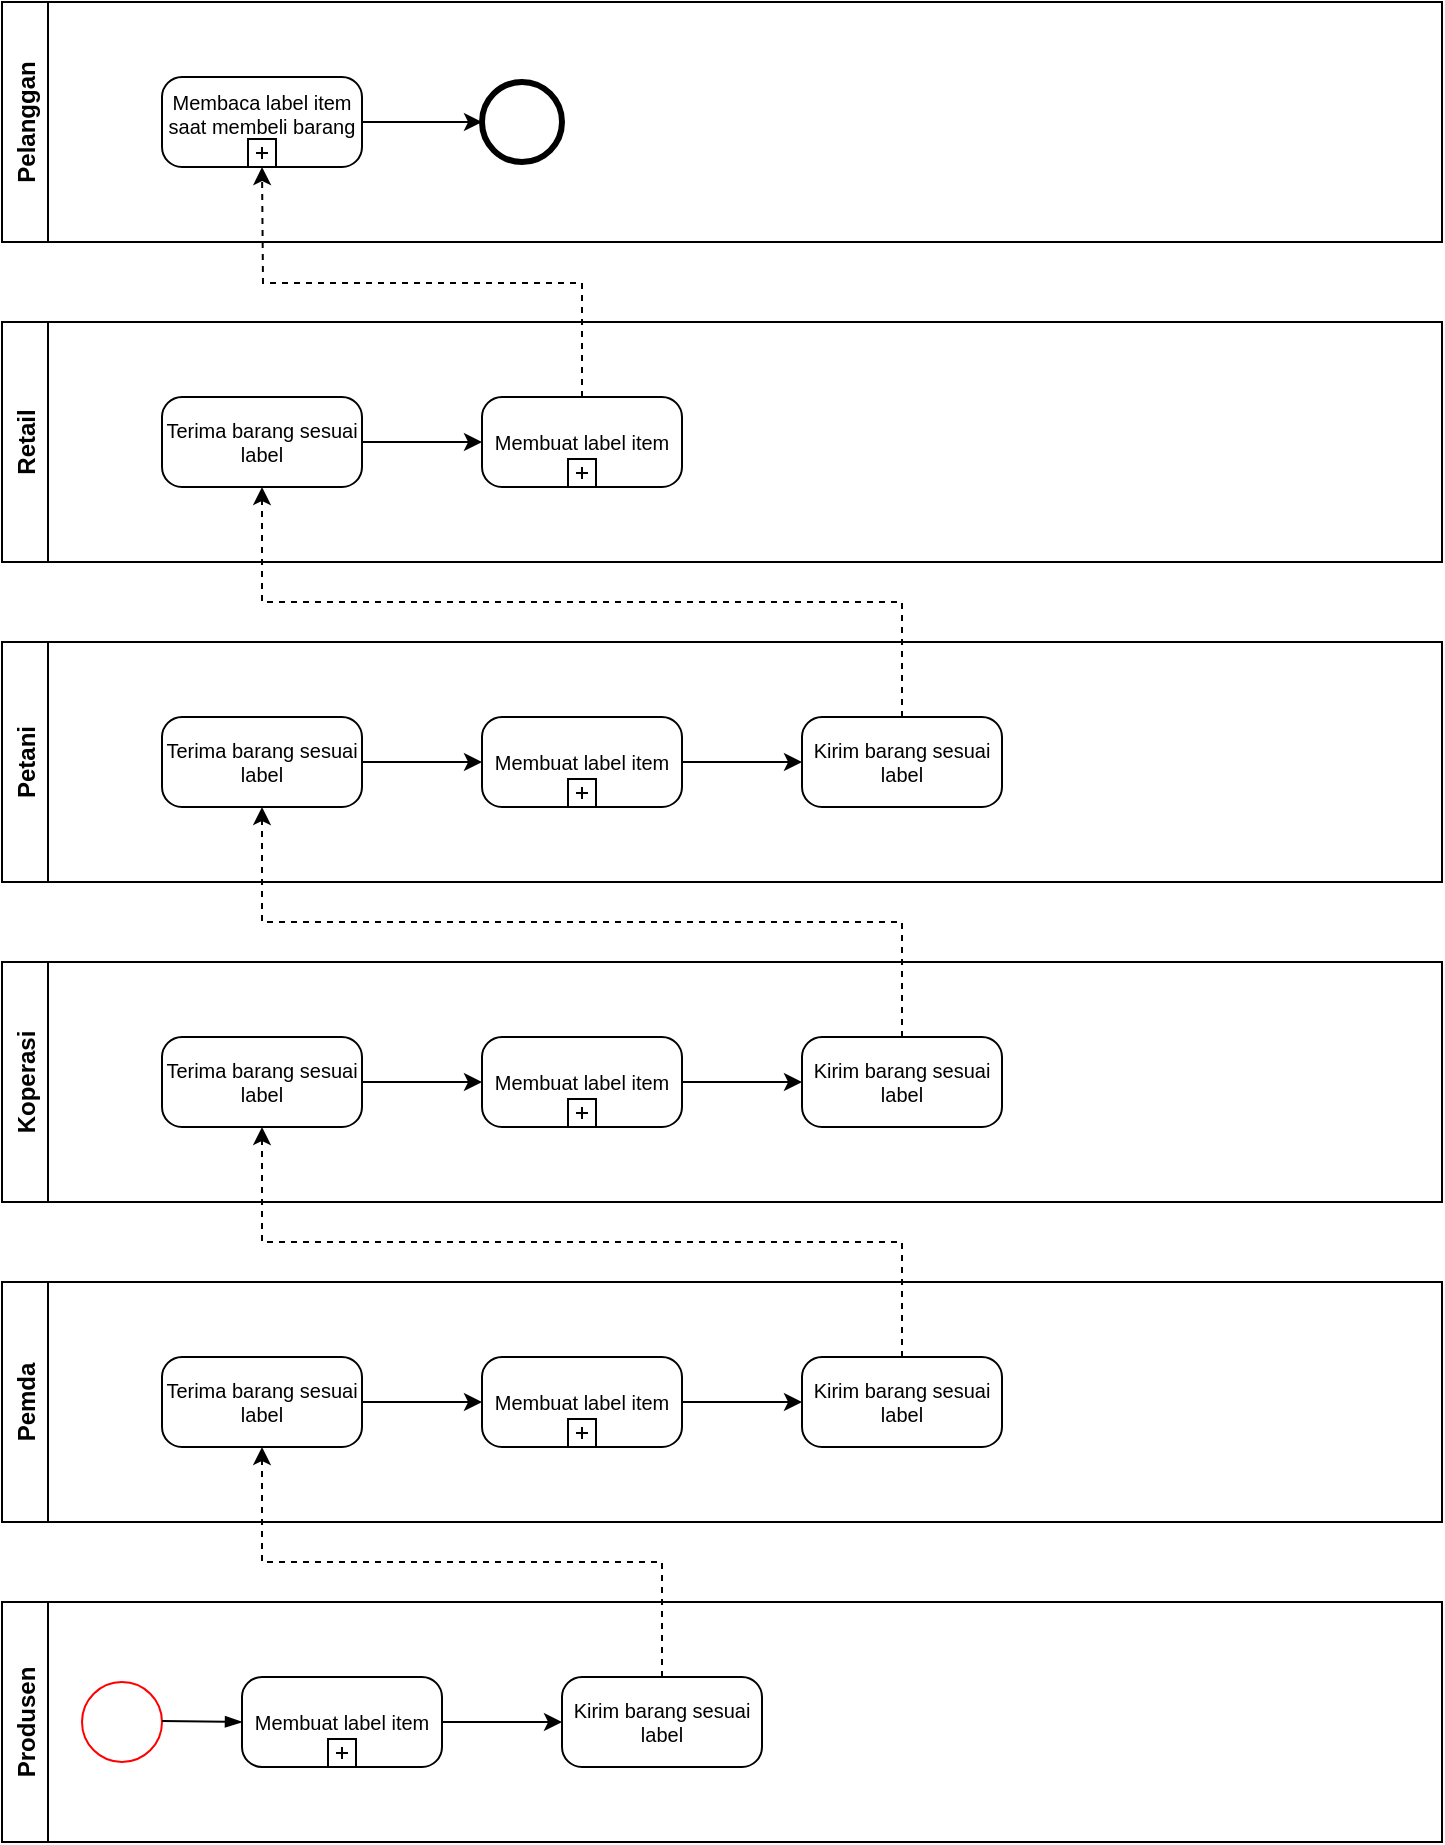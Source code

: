 <mxfile version="16.1.0" type="github">
  <diagram id="prtHgNgQTEPvFCAcTncT" name="Page-1">
    <mxGraphModel dx="868" dy="442" grid="1" gridSize="10" guides="1" tooltips="1" connect="1" arrows="1" fold="1" page="1" pageScale="1" pageWidth="827" pageHeight="1169" math="0" shadow="0">
      <root>
        <mxCell id="0" />
        <mxCell id="1" parent="0" />
        <mxCell id="46JCuXxfw7LI-saH6JU8-1" value="Pemda" style="swimlane;horizontal=0;" parent="1" vertex="1">
          <mxGeometry x="80" y="760" width="720" height="120" as="geometry" />
        </mxCell>
        <mxCell id="N2taPCmN-jDFq6S7jAZY-5" style="edgeStyle=orthogonalEdgeStyle;rounded=0;orthogonalLoop=1;jettySize=auto;html=1;exitX=1;exitY=0.5;exitDx=0;exitDy=0;exitPerimeter=0;entryX=0;entryY=0.5;entryDx=0;entryDy=0;entryPerimeter=0;" edge="1" parent="46JCuXxfw7LI-saH6JU8-1" source="N2taPCmN-jDFq6S7jAZY-2" target="N2taPCmN-jDFq6S7jAZY-4">
          <mxGeometry relative="1" as="geometry" />
        </mxCell>
        <mxCell id="N2taPCmN-jDFq6S7jAZY-2" value="Terima barang sesuai label" style="points=[[0.25,0,0],[0.5,0,0],[0.75,0,0],[1,0.25,0],[1,0.5,0],[1,0.75,0],[0.75,1,0],[0.5,1,0],[0.25,1,0],[0,0.75,0],[0,0.5,0],[0,0.25,0]];shape=mxgraph.bpmn.task;whiteSpace=wrap;rectStyle=rounded;size=10;taskMarker=abstract;fontSize=10;" vertex="1" parent="46JCuXxfw7LI-saH6JU8-1">
          <mxGeometry x="80" y="37.5" width="100" height="45" as="geometry" />
        </mxCell>
        <mxCell id="N2taPCmN-jDFq6S7jAZY-7" style="edgeStyle=orthogonalEdgeStyle;rounded=0;orthogonalLoop=1;jettySize=auto;html=1;exitX=1;exitY=0.5;exitDx=0;exitDy=0;exitPerimeter=0;entryX=0;entryY=0.5;entryDx=0;entryDy=0;entryPerimeter=0;" edge="1" parent="46JCuXxfw7LI-saH6JU8-1" source="N2taPCmN-jDFq6S7jAZY-4" target="N2taPCmN-jDFq6S7jAZY-6">
          <mxGeometry relative="1" as="geometry" />
        </mxCell>
        <mxCell id="N2taPCmN-jDFq6S7jAZY-4" value="Membuat label item" style="points=[[0.25,0,0],[0.5,0,0],[0.75,0,0],[1,0.25,0],[1,0.5,0],[1,0.75,0],[0.75,1,0],[0.5,1,0],[0.25,1,0],[0,0.75,0],[0,0.5,0],[0,0.25,0]];shape=mxgraph.bpmn.task;whiteSpace=wrap;rectStyle=rounded;size=10;taskMarker=abstract;isLoopSub=1;fontSize=10;" vertex="1" parent="46JCuXxfw7LI-saH6JU8-1">
          <mxGeometry x="240" y="37.5" width="100" height="45" as="geometry" />
        </mxCell>
        <mxCell id="N2taPCmN-jDFq6S7jAZY-6" value="Kirim barang sesuai label" style="points=[[0.25,0,0],[0.5,0,0],[0.75,0,0],[1,0.25,0],[1,0.5,0],[1,0.75,0],[0.75,1,0],[0.5,1,0],[0.25,1,0],[0,0.75,0],[0,0.5,0],[0,0.25,0]];shape=mxgraph.bpmn.task;whiteSpace=wrap;rectStyle=rounded;size=10;taskMarker=abstract;fontSize=10;" vertex="1" parent="46JCuXxfw7LI-saH6JU8-1">
          <mxGeometry x="400" y="37.5" width="100" height="45" as="geometry" />
        </mxCell>
        <mxCell id="46JCuXxfw7LI-saH6JU8-4" value="Koperasi" style="swimlane;horizontal=0;" parent="1" vertex="1">
          <mxGeometry x="80" y="600" width="720" height="120" as="geometry" />
        </mxCell>
        <mxCell id="N2taPCmN-jDFq6S7jAZY-11" style="edgeStyle=orthogonalEdgeStyle;rounded=0;orthogonalLoop=1;jettySize=auto;html=1;exitX=1;exitY=0.5;exitDx=0;exitDy=0;exitPerimeter=0;" edge="1" parent="46JCuXxfw7LI-saH6JU8-4" source="N2taPCmN-jDFq6S7jAZY-8" target="N2taPCmN-jDFq6S7jAZY-10">
          <mxGeometry relative="1" as="geometry" />
        </mxCell>
        <mxCell id="N2taPCmN-jDFq6S7jAZY-8" value="Terima barang sesuai label" style="points=[[0.25,0,0],[0.5,0,0],[0.75,0,0],[1,0.25,0],[1,0.5,0],[1,0.75,0],[0.75,1,0],[0.5,1,0],[0.25,1,0],[0,0.75,0],[0,0.5,0],[0,0.25,0]];shape=mxgraph.bpmn.task;whiteSpace=wrap;rectStyle=rounded;size=10;taskMarker=abstract;fontSize=10;" vertex="1" parent="46JCuXxfw7LI-saH6JU8-4">
          <mxGeometry x="80" y="37.5" width="100" height="45" as="geometry" />
        </mxCell>
        <mxCell id="N2taPCmN-jDFq6S7jAZY-13" style="edgeStyle=orthogonalEdgeStyle;rounded=0;orthogonalLoop=1;jettySize=auto;html=1;exitX=1;exitY=0.5;exitDx=0;exitDy=0;exitPerimeter=0;entryX=0;entryY=0.5;entryDx=0;entryDy=0;entryPerimeter=0;" edge="1" parent="46JCuXxfw7LI-saH6JU8-4" source="N2taPCmN-jDFq6S7jAZY-10" target="N2taPCmN-jDFq6S7jAZY-12">
          <mxGeometry relative="1" as="geometry" />
        </mxCell>
        <mxCell id="N2taPCmN-jDFq6S7jAZY-10" value="Membuat label item" style="points=[[0.25,0,0],[0.5,0,0],[0.75,0,0],[1,0.25,0],[1,0.5,0],[1,0.75,0],[0.75,1,0],[0.5,1,0],[0.25,1,0],[0,0.75,0],[0,0.5,0],[0,0.25,0]];shape=mxgraph.bpmn.task;whiteSpace=wrap;rectStyle=rounded;size=10;taskMarker=abstract;isLoopSub=1;fontSize=10;" vertex="1" parent="46JCuXxfw7LI-saH6JU8-4">
          <mxGeometry x="240" y="37.5" width="100" height="45" as="geometry" />
        </mxCell>
        <mxCell id="N2taPCmN-jDFq6S7jAZY-12" value="Kirim barang sesuai label" style="points=[[0.25,0,0],[0.5,0,0],[0.75,0,0],[1,0.25,0],[1,0.5,0],[1,0.75,0],[0.75,1,0],[0.5,1,0],[0.25,1,0],[0,0.75,0],[0,0.5,0],[0,0.25,0]];shape=mxgraph.bpmn.task;whiteSpace=wrap;rectStyle=rounded;size=10;taskMarker=abstract;fontSize=10;" vertex="1" parent="46JCuXxfw7LI-saH6JU8-4">
          <mxGeometry x="400" y="37.5" width="100" height="45" as="geometry" />
        </mxCell>
        <mxCell id="46JCuXxfw7LI-saH6JU8-5" value="Petani" style="swimlane;horizontal=0;startSize=23;" parent="1" vertex="1">
          <mxGeometry x="80" y="440" width="720" height="120" as="geometry" />
        </mxCell>
        <mxCell id="N2taPCmN-jDFq6S7jAZY-19" style="edgeStyle=orthogonalEdgeStyle;rounded=0;orthogonalLoop=1;jettySize=auto;html=1;exitX=1;exitY=0.5;exitDx=0;exitDy=0;exitPerimeter=0;entryX=0;entryY=0.5;entryDx=0;entryDy=0;entryPerimeter=0;" edge="1" parent="46JCuXxfw7LI-saH6JU8-5" source="N2taPCmN-jDFq6S7jAZY-14" target="N2taPCmN-jDFq6S7jAZY-15">
          <mxGeometry relative="1" as="geometry" />
        </mxCell>
        <mxCell id="N2taPCmN-jDFq6S7jAZY-14" value="Terima barang sesuai label" style="points=[[0.25,0,0],[0.5,0,0],[0.75,0,0],[1,0.25,0],[1,0.5,0],[1,0.75,0],[0.75,1,0],[0.5,1,0],[0.25,1,0],[0,0.75,0],[0,0.5,0],[0,0.25,0]];shape=mxgraph.bpmn.task;whiteSpace=wrap;rectStyle=rounded;size=10;taskMarker=abstract;fontSize=10;" vertex="1" parent="46JCuXxfw7LI-saH6JU8-5">
          <mxGeometry x="80" y="37.5" width="100" height="45" as="geometry" />
        </mxCell>
        <mxCell id="N2taPCmN-jDFq6S7jAZY-20" style="edgeStyle=orthogonalEdgeStyle;rounded=0;orthogonalLoop=1;jettySize=auto;html=1;exitX=1;exitY=0.5;exitDx=0;exitDy=0;exitPerimeter=0;entryX=0;entryY=0.5;entryDx=0;entryDy=0;entryPerimeter=0;" edge="1" parent="46JCuXxfw7LI-saH6JU8-5" source="N2taPCmN-jDFq6S7jAZY-15" target="N2taPCmN-jDFq6S7jAZY-16">
          <mxGeometry relative="1" as="geometry" />
        </mxCell>
        <mxCell id="N2taPCmN-jDFq6S7jAZY-15" value="Membuat label item" style="points=[[0.25,0,0],[0.5,0,0],[0.75,0,0],[1,0.25,0],[1,0.5,0],[1,0.75,0],[0.75,1,0],[0.5,1,0],[0.25,1,0],[0,0.75,0],[0,0.5,0],[0,0.25,0]];shape=mxgraph.bpmn.task;whiteSpace=wrap;rectStyle=rounded;size=10;taskMarker=abstract;isLoopSub=1;fontSize=10;" vertex="1" parent="46JCuXxfw7LI-saH6JU8-5">
          <mxGeometry x="240" y="37.5" width="100" height="45" as="geometry" />
        </mxCell>
        <mxCell id="N2taPCmN-jDFq6S7jAZY-16" value="Kirim barang sesuai label" style="points=[[0.25,0,0],[0.5,0,0],[0.75,0,0],[1,0.25,0],[1,0.5,0],[1,0.75,0],[0.75,1,0],[0.5,1,0],[0.25,1,0],[0,0.75,0],[0,0.5,0],[0,0.25,0]];shape=mxgraph.bpmn.task;whiteSpace=wrap;rectStyle=rounded;size=10;taskMarker=abstract;fontSize=10;" vertex="1" parent="46JCuXxfw7LI-saH6JU8-5">
          <mxGeometry x="400" y="37.5" width="100" height="45" as="geometry" />
        </mxCell>
        <mxCell id="46JCuXxfw7LI-saH6JU8-6" value="Pelanggan" style="swimlane;horizontal=0;startSize=23;" parent="1" vertex="1">
          <mxGeometry x="80" y="120" width="720" height="120" as="geometry" />
        </mxCell>
        <mxCell id="N2taPCmN-jDFq6S7jAZY-31" style="edgeStyle=orthogonalEdgeStyle;rounded=0;orthogonalLoop=1;jettySize=auto;html=1;exitX=1;exitY=0.5;exitDx=0;exitDy=0;exitPerimeter=0;" edge="1" parent="46JCuXxfw7LI-saH6JU8-6" source="N2taPCmN-jDFq6S7jAZY-29" target="N2taPCmN-jDFq6S7jAZY-30">
          <mxGeometry relative="1" as="geometry" />
        </mxCell>
        <mxCell id="N2taPCmN-jDFq6S7jAZY-29" value="Membaca label item saat membeli barang" style="points=[[0.25,0,0],[0.5,0,0],[0.75,0,0],[1,0.25,0],[1,0.5,0],[1,0.75,0],[0.75,1,0],[0.5,1,0],[0.25,1,0],[0,0.75,0],[0,0.5,0],[0,0.25,0]];shape=mxgraph.bpmn.task;whiteSpace=wrap;rectStyle=rounded;size=10;taskMarker=abstract;isLoopSub=1;fontSize=10;verticalAlign=top;" vertex="1" parent="46JCuXxfw7LI-saH6JU8-6">
          <mxGeometry x="80" y="37.5" width="100" height="45" as="geometry" />
        </mxCell>
        <mxCell id="N2taPCmN-jDFq6S7jAZY-30" value="" style="points=[[0.145,0.145,0],[0.5,0,0],[0.855,0.145,0],[1,0.5,0],[0.855,0.855,0],[0.5,1,0],[0.145,0.855,0],[0,0.5,0]];shape=mxgraph.bpmn.event;html=1;verticalLabelPosition=bottom;labelBackgroundColor=#ffffff;verticalAlign=top;align=center;perimeter=ellipsePerimeter;outlineConnect=0;aspect=fixed;outline=end;symbol=terminate2;" vertex="1" parent="46JCuXxfw7LI-saH6JU8-6">
          <mxGeometry x="240" y="40" width="40" height="40" as="geometry" />
        </mxCell>
        <mxCell id="46JCuXxfw7LI-saH6JU8-7" value="Produsen" style="swimlane;horizontal=0;startSize=23;" parent="1" vertex="1">
          <mxGeometry x="80" y="920" width="720" height="120" as="geometry" />
        </mxCell>
        <mxCell id="46JCuXxfw7LI-saH6JU8-8" value="" style="ellipse;whiteSpace=wrap;html=1;aspect=fixed;strokeColor=#FF0000;" parent="46JCuXxfw7LI-saH6JU8-7" vertex="1">
          <mxGeometry x="40" y="40" width="40" height="40" as="geometry" />
        </mxCell>
        <mxCell id="fUq5Y2bzuS52Zacvv2sS-2" value="Kirim barang sesuai label" style="points=[[0.25,0,0],[0.5,0,0],[0.75,0,0],[1,0.25,0],[1,0.5,0],[1,0.75,0],[0.75,1,0],[0.5,1,0],[0.25,1,0],[0,0.75,0],[0,0.5,0],[0,0.25,0]];shape=mxgraph.bpmn.task;whiteSpace=wrap;rectStyle=rounded;size=10;taskMarker=abstract;fontSize=10;" parent="46JCuXxfw7LI-saH6JU8-7" vertex="1">
          <mxGeometry x="280" y="37.5" width="100" height="45" as="geometry" />
        </mxCell>
        <mxCell id="fUq5Y2bzuS52Zacvv2sS-8" style="edgeStyle=none;rounded=0;orthogonalLoop=1;jettySize=auto;html=1;exitX=1;exitY=0.5;exitDx=0;exitDy=0;exitPerimeter=0;fontSize=10;" parent="46JCuXxfw7LI-saH6JU8-7" source="fUq5Y2bzuS52Zacvv2sS-3" target="fUq5Y2bzuS52Zacvv2sS-2" edge="1">
          <mxGeometry relative="1" as="geometry" />
        </mxCell>
        <mxCell id="fUq5Y2bzuS52Zacvv2sS-3" value="Membuat label item" style="points=[[0.25,0,0],[0.5,0,0],[0.75,0,0],[1,0.25,0],[1,0.5,0],[1,0.75,0],[0.75,1,0],[0.5,1,0],[0.25,1,0],[0,0.75,0],[0,0.5,0],[0,0.25,0]];shape=mxgraph.bpmn.task;whiteSpace=wrap;rectStyle=rounded;size=10;taskMarker=abstract;isLoopSub=1;fontSize=10;" parent="46JCuXxfw7LI-saH6JU8-7" vertex="1">
          <mxGeometry x="120" y="37.5" width="100" height="45" as="geometry" />
        </mxCell>
        <mxCell id="fUq5Y2bzuS52Zacvv2sS-4" value="" style="fontSize=12;html=1;endArrow=blockThin;endFill=1;rounded=0;entryX=0;entryY=0.5;entryDx=0;entryDy=0;entryPerimeter=0;" parent="46JCuXxfw7LI-saH6JU8-7" target="fUq5Y2bzuS52Zacvv2sS-3" edge="1">
          <mxGeometry width="160" relative="1" as="geometry">
            <mxPoint x="80" y="59.5" as="sourcePoint" />
            <mxPoint x="240" y="59.5" as="targetPoint" />
          </mxGeometry>
        </mxCell>
        <mxCell id="N2taPCmN-jDFq6S7jAZY-1" value="Retail" style="swimlane;horizontal=0;startSize=23;" vertex="1" parent="1">
          <mxGeometry x="80" y="280" width="720" height="120" as="geometry" />
        </mxCell>
        <mxCell id="N2taPCmN-jDFq6S7jAZY-22" value="Terima barang sesuai label" style="points=[[0.25,0,0],[0.5,0,0],[0.75,0,0],[1,0.25,0],[1,0.5,0],[1,0.75,0],[0.75,1,0],[0.5,1,0],[0.25,1,0],[0,0.75,0],[0,0.5,0],[0,0.25,0]];shape=mxgraph.bpmn.task;whiteSpace=wrap;rectStyle=rounded;size=10;taskMarker=abstract;fontSize=10;" vertex="1" parent="N2taPCmN-jDFq6S7jAZY-1">
          <mxGeometry x="80" y="37.5" width="100" height="45" as="geometry" />
        </mxCell>
        <mxCell id="N2taPCmN-jDFq6S7jAZY-24" value="Membuat label item" style="points=[[0.25,0,0],[0.5,0,0],[0.75,0,0],[1,0.25,0],[1,0.5,0],[1,0.75,0],[0.75,1,0],[0.5,1,0],[0.25,1,0],[0,0.75,0],[0,0.5,0],[0,0.25,0]];shape=mxgraph.bpmn.task;whiteSpace=wrap;rectStyle=rounded;size=10;taskMarker=abstract;isLoopSub=1;fontSize=10;" vertex="1" parent="N2taPCmN-jDFq6S7jAZY-1">
          <mxGeometry x="240" y="37.5" width="100" height="45" as="geometry" />
        </mxCell>
        <mxCell id="N2taPCmN-jDFq6S7jAZY-21" style="edgeStyle=orthogonalEdgeStyle;rounded=0;orthogonalLoop=1;jettySize=auto;html=1;exitX=1;exitY=0.5;exitDx=0;exitDy=0;exitPerimeter=0;entryX=0;entryY=0.5;entryDx=0;entryDy=0;entryPerimeter=0;" edge="1" parent="N2taPCmN-jDFq6S7jAZY-1" source="N2taPCmN-jDFq6S7jAZY-22" target="N2taPCmN-jDFq6S7jAZY-24">
          <mxGeometry relative="1" as="geometry" />
        </mxCell>
        <mxCell id="N2taPCmN-jDFq6S7jAZY-3" style="edgeStyle=orthogonalEdgeStyle;rounded=0;orthogonalLoop=1;jettySize=auto;html=1;exitX=0.5;exitY=0;exitDx=0;exitDy=0;exitPerimeter=0;entryX=0.5;entryY=1;entryDx=0;entryDy=0;entryPerimeter=0;dashed=1;" edge="1" parent="1" source="fUq5Y2bzuS52Zacvv2sS-2" target="N2taPCmN-jDFq6S7jAZY-2">
          <mxGeometry relative="1" as="geometry" />
        </mxCell>
        <mxCell id="N2taPCmN-jDFq6S7jAZY-9" style="edgeStyle=orthogonalEdgeStyle;rounded=0;orthogonalLoop=1;jettySize=auto;html=1;exitX=0.5;exitY=0;exitDx=0;exitDy=0;exitPerimeter=0;entryX=0.5;entryY=1;entryDx=0;entryDy=0;entryPerimeter=0;dashed=1;" edge="1" parent="1" source="N2taPCmN-jDFq6S7jAZY-6" target="N2taPCmN-jDFq6S7jAZY-8">
          <mxGeometry relative="1" as="geometry" />
        </mxCell>
        <mxCell id="N2taPCmN-jDFq6S7jAZY-18" style="edgeStyle=orthogonalEdgeStyle;rounded=0;orthogonalLoop=1;jettySize=auto;html=1;exitX=0.5;exitY=0;exitDx=0;exitDy=0;exitPerimeter=0;entryX=0.5;entryY=1;entryDx=0;entryDy=0;entryPerimeter=0;dashed=1;" edge="1" parent="1" source="N2taPCmN-jDFq6S7jAZY-12" target="N2taPCmN-jDFq6S7jAZY-14">
          <mxGeometry relative="1" as="geometry" />
        </mxCell>
        <mxCell id="N2taPCmN-jDFq6S7jAZY-26" style="edgeStyle=orthogonalEdgeStyle;rounded=0;orthogonalLoop=1;jettySize=auto;html=1;exitX=0.5;exitY=0;exitDx=0;exitDy=0;exitPerimeter=0;entryX=0.5;entryY=1;entryDx=0;entryDy=0;entryPerimeter=0;dashed=1;" edge="1" parent="1" source="N2taPCmN-jDFq6S7jAZY-16" target="N2taPCmN-jDFq6S7jAZY-22">
          <mxGeometry relative="1" as="geometry" />
        </mxCell>
        <mxCell id="N2taPCmN-jDFq6S7jAZY-28" style="edgeStyle=orthogonalEdgeStyle;rounded=0;orthogonalLoop=1;jettySize=auto;html=1;exitX=0.5;exitY=0;exitDx=0;exitDy=0;exitPerimeter=0;dashed=1;" edge="1" parent="1" source="N2taPCmN-jDFq6S7jAZY-24">
          <mxGeometry relative="1" as="geometry">
            <mxPoint x="210" y="202.5" as="targetPoint" />
          </mxGeometry>
        </mxCell>
      </root>
    </mxGraphModel>
  </diagram>
</mxfile>
